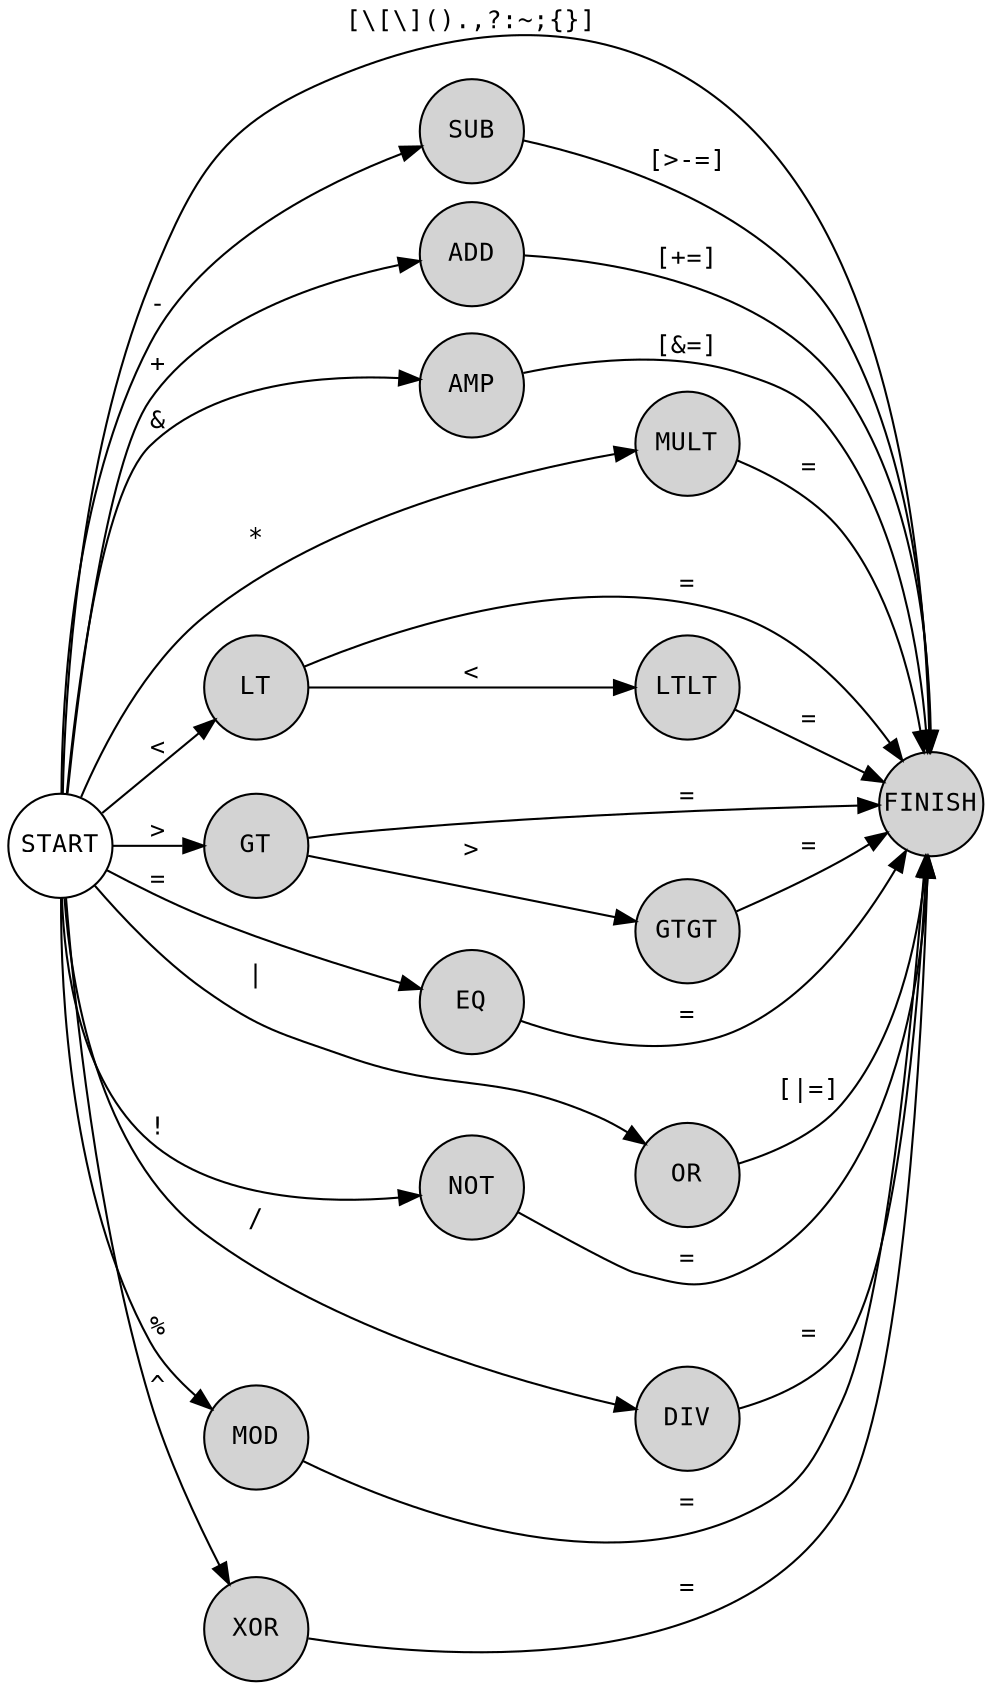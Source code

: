 digraph operator {
    rankdir = LR;

    node [shape = circle, width = 0.7, height = 0.7, fontname = "monospace", fixedsize = true, fontsize = 12];
    edge [fontname = "monospace", fontsize = 12];

    node [shape = circle];
        START;

    node [style = filled];
        FINISH; SUB; ADD; AMP; MULT; LT; GT; EQ; OR; NOT; DIV; MOD; XOR; LTLT; GTGT;


    START -> SUB [label = "-"];
    START -> ADD [label = "+"];
    START -> AMP [label = "&"];
    START -> MULT [label = "*"];
    START -> LT [label = "<"];
    START -> GT [label = ">"];
    START -> EQ [label = "="];
    START -> OR [label = "|"];
    START -> NOT [label = "!"];
    START -> DIV [label = "/"];
    START -> MOD [label = "%"];
    START -> XOR [label = "^"];
    START -> FINISH [label = "[\\[\\]().,?:~;{}]"];

    SUB -> FINISH [label = "[>-=]"];

    ADD -> FINISH [label = "[+=]"];

    AMP -> FINISH [label = "[&=]"];

    MULT -> FINISH [label = "="];

    LT -> FINISH [label = "="];
    LT -> LTLT [label = "<"];

    GT -> FINISH [label = "="];
    GT -> GTGT [label = ">"];

    EQ -> FINISH [label = "="];

    OR -> FINISH [label = "[|=]"];

    NOT -> FINISH [label = "="];

    DIV -> FINISH [label = "="];

    MOD -> FINISH [label = "="];

    XOR -> FINISH [label = "="];

    LTLT -> FINISH [label = "="];

    GTGT -> FINISH [label = "="];
}